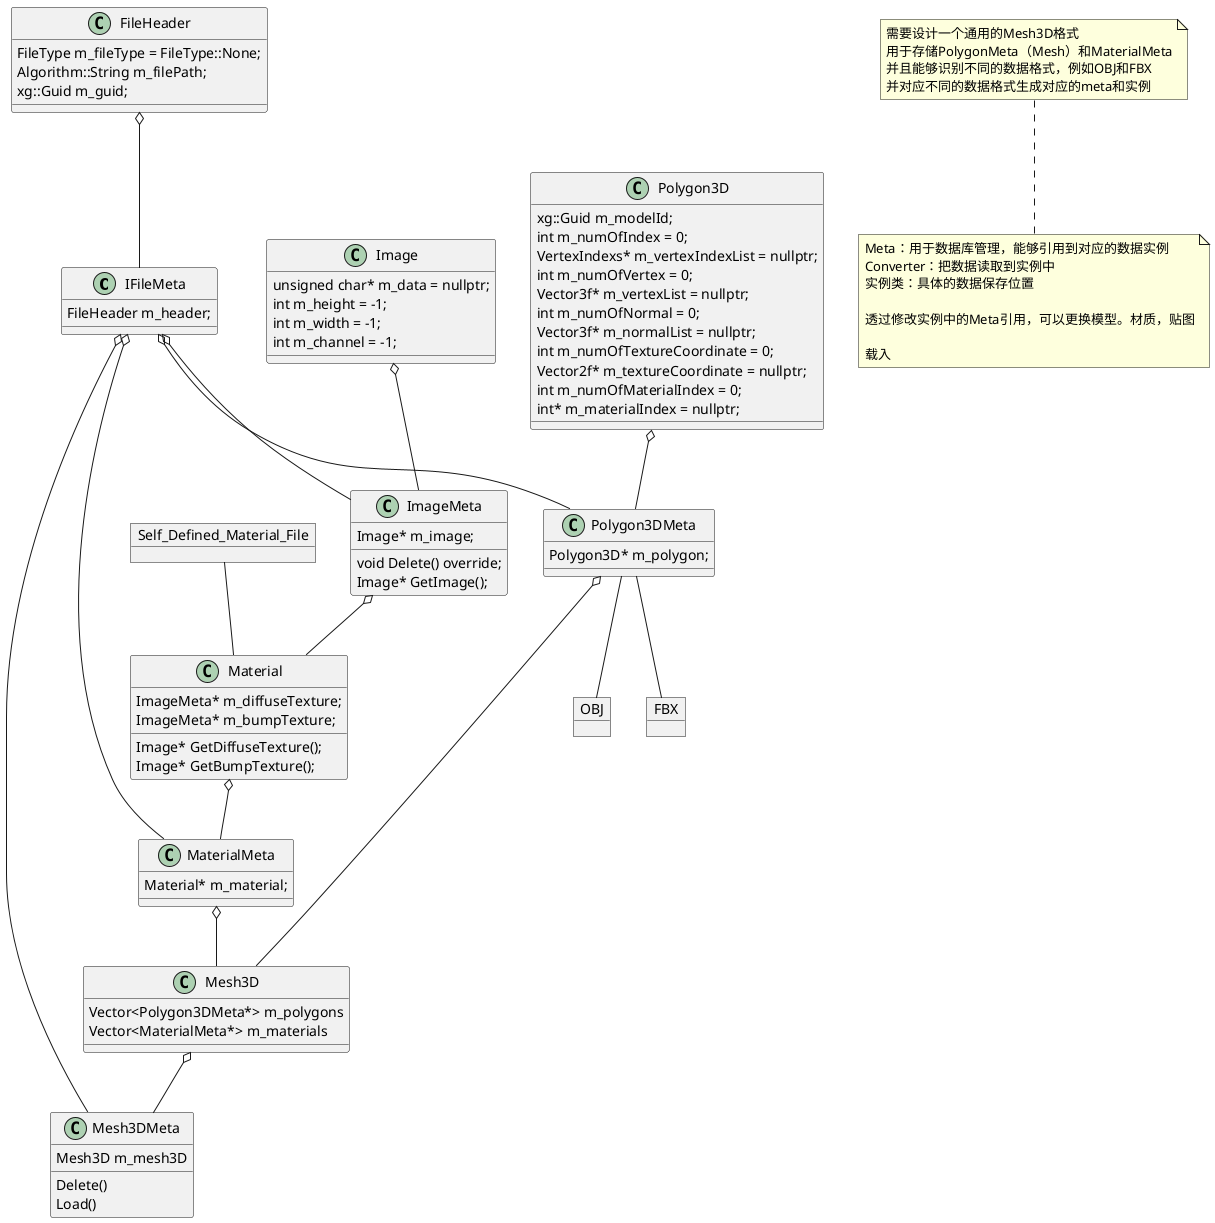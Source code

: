 @startuml

class IFileMeta{
    FileHeader m_header;
}

class FileHeader{
    FileType m_fileType = FileType::None;
    Algorithm::String m_filePath;
    xg::Guid m_guid;
}

FileHeader o-- IFileMeta

IFileMeta o-- ImageMeta
IFileMeta o-- MaterialMeta
IFileMeta o-- Mesh3DMeta
IFileMeta o-- Polygon3DMeta

class Image{
    unsigned char* m_data = nullptr;
    int m_height = -1;
    int m_width = -1;
    int m_channel = -1;
}
class ImageMeta{
    void Delete() override;
    Image* GetImage();
    Image* m_image;
}
Image o-- ImageMeta 

class Material{
    ImageMeta* m_diffuseTexture;
    ImageMeta* m_bumpTexture;
    Image* GetDiffuseTexture();
    Image* GetBumpTexture();
}
ImageMeta o-- Material

class MaterialMeta{		
    Material* m_material;
}
Material o-- MaterialMeta

object Self_Defined_Material_File{

}
Self_Defined_Material_File -- Material

class Polygon3DMeta{
    Polygon3D* m_polygon;
}

class Polygon3D{
    xg::Guid m_modelId;
    int m_numOfIndex = 0;
    VertexIndexs* m_vertexIndexList = nullptr;
    int m_numOfVertex = 0;
    Vector3f* m_vertexList = nullptr;
    int m_numOfNormal = 0;
    Vector3f* m_normalList = nullptr;
    int m_numOfTextureCoordinate = 0;
    Vector2f* m_textureCoordinate = nullptr;
    int m_numOfMaterialIndex = 0;
    int* m_materialIndex = nullptr;
}
Polygon3D o-- Polygon3DMeta

object OBJ{
}
object FBX{
}

Polygon3DMeta -- FBX
Polygon3DMeta -- OBJ

class Mesh3D {
    Vector<Polygon3DMeta*> m_polygons
    Vector<MaterialMeta*> m_materials
}

MaterialMeta o-- Mesh3D
Polygon3DMeta o-- Mesh3D

class Mesh3DMeta {
    Mesh3D m_mesh3D
    Delete()
    Load()
}

Mesh3D o-- Mesh3DMeta

note as N1 
    需要设计一个通用的Mesh3D格式
    用于存储PolygonMeta（Mesh）和MaterialMeta
    并且能够识别不同的数据格式，例如OBJ和FBX
    并对应不同的数据格式生成对应的meta和实例
end note

note bottom of N1
    Meta：用于数据库管理，能够引用到对应的数据实例
    Converter：把数据读取到实例中
    实例类：具体的数据保存位置

    透过修改实例中的Meta引用，可以更换模型。材质，贴图

    载入
end note

@enduml